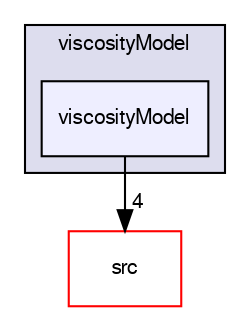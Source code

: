 digraph "applications/solvers/multiphase/twoPhaseEulerFoam/phaseCompressibleTurbulenceModels/kineticTheoryModels/viscosityModel/viscosityModel" {
  bgcolor=transparent;
  compound=true
  node [ fontsize="10", fontname="FreeSans"];
  edge [ labelfontsize="10", labelfontname="FreeSans"];
  subgraph clusterdir_3a016090ec0dbe2adbd41e72261da980 {
    graph [ bgcolor="#ddddee", pencolor="black", label="viscosityModel" fontname="FreeSans", fontsize="10", URL="dir_3a016090ec0dbe2adbd41e72261da980.html"]
  dir_3db9c7ff47afb3ff963c6218accd9f3d [shape=box, label="viscosityModel", style="filled", fillcolor="#eeeeff", pencolor="black", URL="dir_3db9c7ff47afb3ff963c6218accd9f3d.html"];
  }
  dir_68267d1309a1af8e8297ef4c3efbcdba [shape=box label="src" color="red" URL="dir_68267d1309a1af8e8297ef4c3efbcdba.html"];
  dir_3db9c7ff47afb3ff963c6218accd9f3d->dir_68267d1309a1af8e8297ef4c3efbcdba [headlabel="4", labeldistance=1.5 headhref="dir_000266_000577.html"];
}
